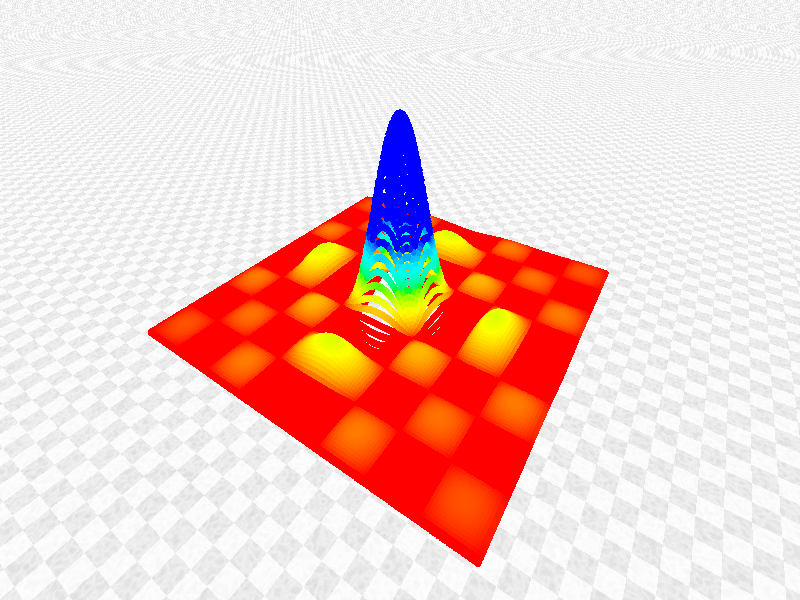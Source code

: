#include "colors.inc"                                   
#include "textures.inc"

#declare kugel=sphere {
    <0,0,0>, 0.12     
}  


plane{<0,1,0>,1 
    hollow  
    texture{
        pigment{
            bozo turbulence 0.85 scale 1.0 translate<5,0,0>
            color_map{
                 [0.5 rgb <0.20, 0.20, 1.0>]
                 [0.6 rgb <1,1,1>]
                 [1.0 rgb <0.5,0.5,0.5>]
            }
        }
        finish {ambient 1 diffuse 0} }      
        scale 10000
}  


camera {
    location <10, 10, -15>
    look_at  <0, 0,  0>  
    right 16/9*x
}   

light_source { <2, 5, -20> color White}     

#declare TileNormal=normal{
    gradient x 2 
    slope_map{
        [0 <0, 1>] 
        [.05 <1, 0>] 
        [.95 <1, 0>] 
        [1 <0, -1>]
    }
} 

plane { <0, 1, 0>, -5.2
    pigment{ 
        checker
        pigment { granite color_map { [0 rgb 1][1 rgb .9] } }
        pigment { granite color_map { [0 rgb .9][1 rgb .7] } }
    }
    finish { specular 1 }
    normal{
        average normal_map{
            [1 TileNormal]
            [1 TileNormal rotate y*90]
        }
    }
} 

#declare cs = function{ 
  spline { 
    000, <1,0,0>   
    025, <1,1,0>
    050, <0,1,0>
    075, <0,1,1>
    100, <0,0,1>
  }
  }

#declare sp=union{  
    #local factor=2;
    #local siz=360*factor;
    #local step=10; 
    #local w=15;
    #local h=2.5;
                          
    #for(i,-siz,siz-step,step)
         
            #local x1=i/(siz*factor)*w;  
       
            #local h1=h*sin(radians(i))/radians(i);    
            
            #if(i=0)
                #local h1=h;
            #end
       
            
        #for(j,-siz,siz-step,step)
            
            #local h2=h*sin(radians(j))/radians(j); 
            
            #if(j=0)
                #local h2=h;
            #end
                 
            #local percent=(h1*h2/h)*100;
                
            #local z1=j/(siz*factor)*w;
                
            object{kugel translate <x1,h1*h2,z1> pigment{color cs(percent)}}   
        #end 
    #end  
}

object{sp translate <-0,0,0>}